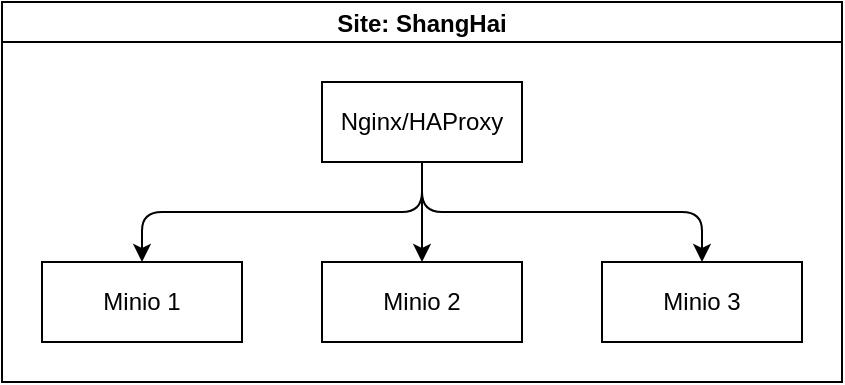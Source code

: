 <mxfile version="21.2.9" type="github">
  <diagram name="第 1 页" id="Cpr_CrSqc0OtEqs-9Lw1">
    <mxGraphModel dx="658" dy="406" grid="1" gridSize="10" guides="1" tooltips="1" connect="1" arrows="1" fold="1" page="1" pageScale="1" pageWidth="827" pageHeight="1169" math="0" shadow="0">
      <root>
        <mxCell id="0" />
        <mxCell id="1" parent="0" />
        <mxCell id="EwrYYi56egPwJhbHhDXz-1" value="Site: ShangHai" style="swimlane;startSize=20;horizontal=1;childLayout=treeLayout;horizontalTree=0;resizable=0;containerType=tree;fontSize=12;" vertex="1" parent="1">
          <mxGeometry x="210" y="110" width="420" height="190" as="geometry" />
        </mxCell>
        <mxCell id="EwrYYi56egPwJhbHhDXz-2" value="Nginx/HAProxy" style="whiteSpace=wrap;html=1;points=[[0,0,0,0,0],[0,0.25,0,0,0],[0,0.5,0,0,0],[0,0.75,0,0,0],[0,1,0,0,0],[0.25,0,0,0,0],[0.25,1,0,0,0],[0.5,0,0,0,0],[0.5,1,0,0,0],[0.75,0,0,0,0],[0.75,1,0,0,0],[1,0,0,0,0],[1,0.25,0,0,0],[1,0.5,0,0,0],[1,0.75,0,0,0],[1,1,0,0,0]];" vertex="1" parent="EwrYYi56egPwJhbHhDXz-1">
          <mxGeometry x="160" y="40" width="100" height="40" as="geometry" />
        </mxCell>
        <mxCell id="EwrYYi56egPwJhbHhDXz-3" value="Minio 2" style="whiteSpace=wrap;html=1;" vertex="1" parent="EwrYYi56egPwJhbHhDXz-1">
          <mxGeometry x="160" y="130" width="100" height="40" as="geometry" />
        </mxCell>
        <mxCell id="EwrYYi56egPwJhbHhDXz-4" value="" style="edgeStyle=elbowEdgeStyle;elbow=vertical;html=1;rounded=1;curved=0;sourcePerimeterSpacing=0;targetPerimeterSpacing=0;startSize=6;endSize=6;" edge="1" parent="EwrYYi56egPwJhbHhDXz-1" source="EwrYYi56egPwJhbHhDXz-2" target="EwrYYi56egPwJhbHhDXz-3">
          <mxGeometry relative="1" as="geometry" />
        </mxCell>
        <mxCell id="EwrYYi56egPwJhbHhDXz-5" value="Minio 1" style="whiteSpace=wrap;html=1;" vertex="1" parent="EwrYYi56egPwJhbHhDXz-1">
          <mxGeometry x="20" y="130" width="100" height="40" as="geometry" />
        </mxCell>
        <mxCell id="EwrYYi56egPwJhbHhDXz-6" value="" style="edgeStyle=elbowEdgeStyle;elbow=vertical;html=1;rounded=1;curved=0;sourcePerimeterSpacing=0;targetPerimeterSpacing=0;startSize=6;endSize=6;" edge="1" parent="EwrYYi56egPwJhbHhDXz-1" source="EwrYYi56egPwJhbHhDXz-2" target="EwrYYi56egPwJhbHhDXz-5">
          <mxGeometry relative="1" as="geometry" />
        </mxCell>
        <mxCell id="EwrYYi56egPwJhbHhDXz-27" value="" style="edgeStyle=elbowEdgeStyle;elbow=vertical;html=1;rounded=1;curved=0;sourcePerimeterSpacing=0;targetPerimeterSpacing=0;startSize=6;endSize=6;" edge="1" source="EwrYYi56egPwJhbHhDXz-2" target="EwrYYi56egPwJhbHhDXz-28" parent="EwrYYi56egPwJhbHhDXz-1">
          <mxGeometry relative="1" as="geometry" />
        </mxCell>
        <mxCell id="EwrYYi56egPwJhbHhDXz-28" value="Minio 3" style="whiteSpace=wrap;html=1;points=[[0,0,0,0,0],[0,0.25,0,0,0],[0,0.5,0,0,0],[0,0.75,0,0,0],[0,1,0,0,0],[0.25,0,0,0,0],[0.25,1,0,0,0],[0.5,0,0,0,0],[0.5,1,0,0,0],[0.75,0,0,0,0],[0.75,1,0,0,0],[1,0,0,0,0],[1,0.25,0,0,0],[1,0.5,0,0,0],[1,0.75,0,0,0],[1,1,0,0,0]];" vertex="1" parent="EwrYYi56egPwJhbHhDXz-1">
          <mxGeometry x="300" y="130" width="100" height="40" as="geometry" />
        </mxCell>
      </root>
    </mxGraphModel>
  </diagram>
</mxfile>
